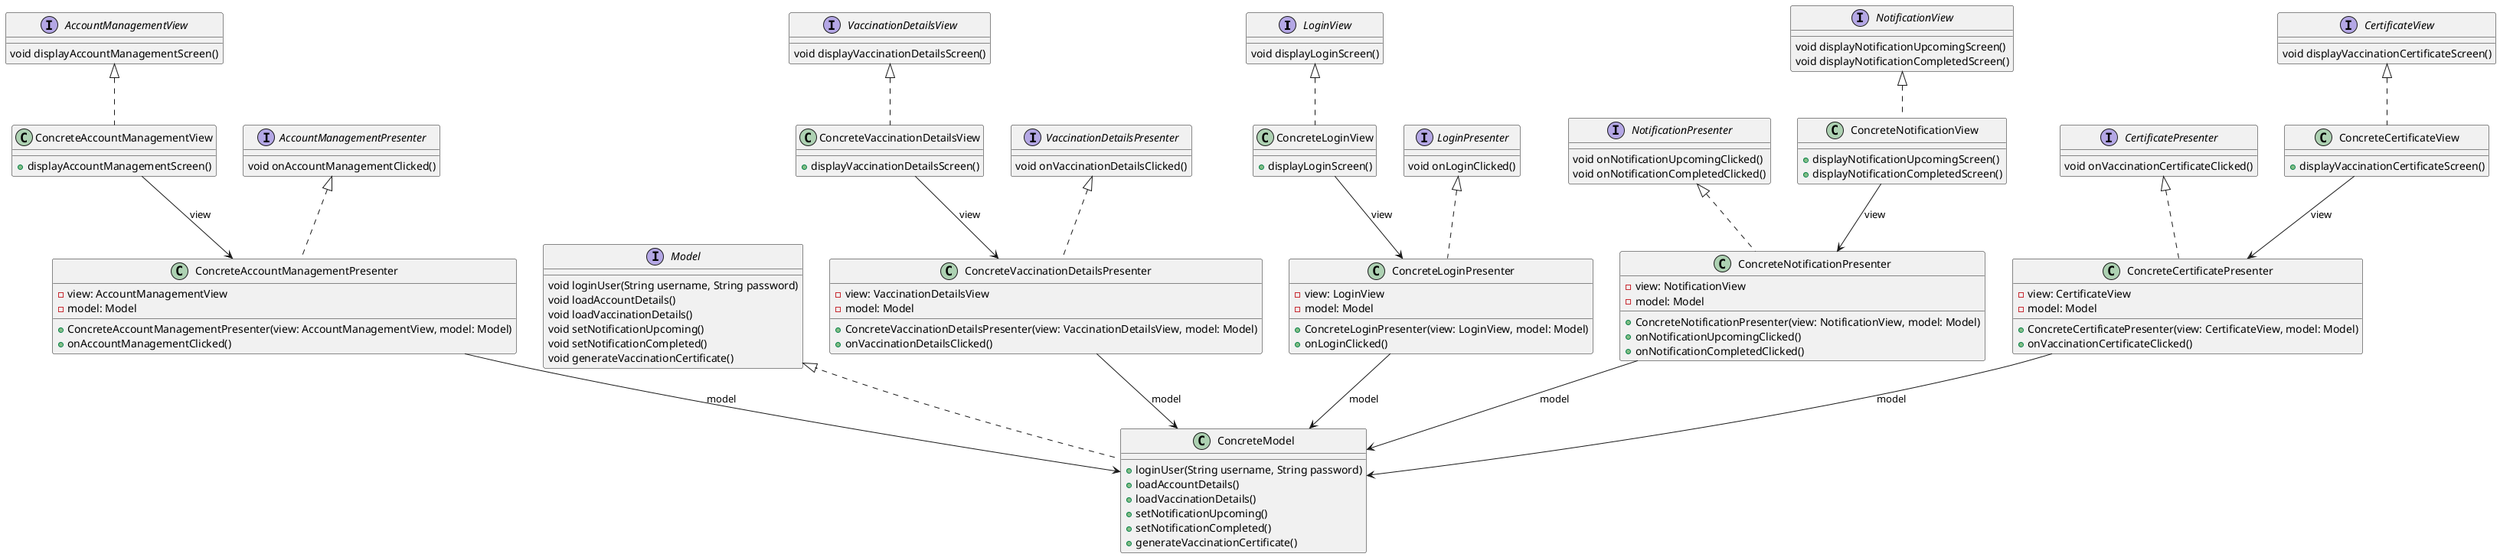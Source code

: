 @startuml EVAX_MVP_Architecture

!define ICONURL https://www.plantuml.com/gsoc-sv-2022-icons
!define ICON(size) <img:ICONURL/size>

!define USER actor ICON(16x16)

interface LoginView {
  void displayLoginScreen()
}

interface AccountManagementView {
  void displayAccountManagementScreen()
}

interface VaccinationDetailsView {
  void displayVaccinationDetailsScreen()
}

interface NotificationView {
  void displayNotificationUpcomingScreen()
  void displayNotificationCompletedScreen()
}

interface CertificateView {
  void displayVaccinationCertificateScreen()
}

interface LoginPresenter {
  void onLoginClicked()
}

interface AccountManagementPresenter {
  void onAccountManagementClicked()
}

interface VaccinationDetailsPresenter {
  void onVaccinationDetailsClicked()
}

interface NotificationPresenter {
  void onNotificationUpcomingClicked()
  void onNotificationCompletedClicked()
}

interface CertificatePresenter {
  void onVaccinationCertificateClicked()
}

interface Model {
  void loginUser(String username, String password)
  void loadAccountDetails()
  void loadVaccinationDetails()
  void setNotificationUpcoming()
  void setNotificationCompleted()
  void generateVaccinationCertificate()
}

class ConcreteLoginView implements LoginView {
  +displayLoginScreen()
}

class ConcreteAccountManagementView implements AccountManagementView {
  +displayAccountManagementScreen()
}

class ConcreteVaccinationDetailsView implements VaccinationDetailsView {
  +displayVaccinationDetailsScreen()
}

class ConcreteNotificationView implements NotificationView {
  +displayNotificationUpcomingScreen()
  +displayNotificationCompletedScreen()
}

class ConcreteCertificateView implements CertificateView {
  +displayVaccinationCertificateScreen()
}

class ConcreteLoginPresenter implements LoginPresenter {
  - view: LoginView
  - model: Model

  +ConcreteLoginPresenter(view: LoginView, model: Model)
  +onLoginClicked()
}

class ConcreteAccountManagementPresenter implements AccountManagementPresenter {
  - view: AccountManagementView
  - model: Model

  +ConcreteAccountManagementPresenter(view: AccountManagementView, model: Model)
  +onAccountManagementClicked()
}

class ConcreteVaccinationDetailsPresenter implements VaccinationDetailsPresenter {
  - view: VaccinationDetailsView
  - model: Model

  +ConcreteVaccinationDetailsPresenter(view: VaccinationDetailsView, model: Model)
  +onVaccinationDetailsClicked()
}

class ConcreteNotificationPresenter implements NotificationPresenter {
  - view: NotificationView
  - model: Model

  +ConcreteNotificationPresenter(view: NotificationView, model: Model)
  +onNotificationUpcomingClicked()
  +onNotificationCompletedClicked()
}

class ConcreteCertificatePresenter implements CertificatePresenter {
  - view: CertificateView
  - model: Model

  +ConcreteCertificatePresenter(view: CertificateView, model: Model)
  +onVaccinationCertificateClicked()
}

class ConcreteModel implements Model {
  +loginUser(String username, String password)
  +loadAccountDetails()
  +loadVaccinationDetails()
  +setNotificationUpcoming()
  +setNotificationCompleted()
  +generateVaccinationCertificate()
}

ConcreteLoginView --> ConcreteLoginPresenter : view
ConcreteAccountManagementView --> ConcreteAccountManagementPresenter : view
ConcreteVaccinationDetailsView --> ConcreteVaccinationDetailsPresenter : view
ConcreteNotificationView --> ConcreteNotificationPresenter : view
ConcreteCertificateView --> ConcreteCertificatePresenter : view

ConcreteLoginPresenter --> ConcreteModel : model
ConcreteAccountManagementPresenter --> ConcreteModel : model
ConcreteVaccinationDetailsPresenter --> ConcreteModel : model
ConcreteNotificationPresenter --> ConcreteModel : model
ConcreteCertificatePresenter --> ConcreteModel : model

@enduml
